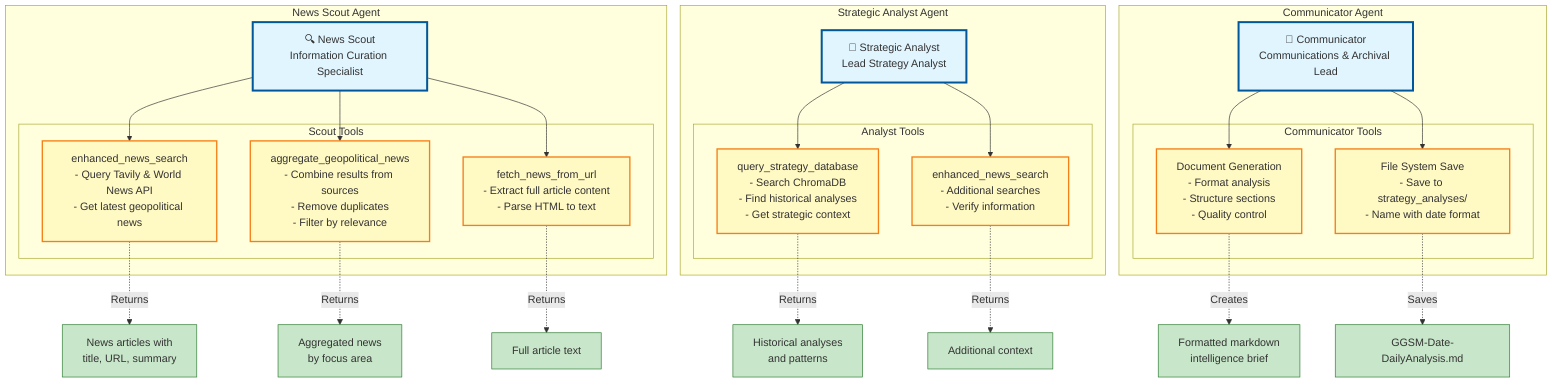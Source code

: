 graph TD
    %% Agent-Tool Mapping for GPSE

    subgraph "News Scout Agent"
        NS[🔍 News Scout<br/>Information Curation Specialist]
        
        subgraph "Scout Tools"
            T1[enhanced_news_search<br/>- Query Tavily & World News API<br/>- Get latest geopolitical news]
            T2[aggregate_geopolitical_news<br/>- Combine results from sources<br/>- Remove duplicates<br/>- Filter by relevance]
            T3[fetch_news_from_url<br/>- Extract full article content<br/>- Parse HTML to text]
        end
    end

    subgraph "Strategic Analyst Agent"
        SA[🧠 Strategic Analyst<br/>Lead Strategy Analyst]
        
        subgraph "Analyst Tools"
            T4[query_strategy_database<br/>- Search ChromaDB<br/>- Find historical analyses<br/>- Get strategic context]
            T5[enhanced_news_search<br/>- Additional searches<br/>- Verify information]
        end
    end

    subgraph "Communicator Agent"
        CA[📝 Communicator<br/>Communications & Archival Lead]
        
        subgraph "Communicator Tools"
            T6[Document Generation<br/>- Format analysis<br/>- Structure sections<br/>- Quality control]
            T7[File System Save<br/>- Save to strategy_analyses/<br/>- Name with date format]
        end
    end

    %% Connections
    NS --> T1
    NS --> T2
    NS --> T3
    
    SA --> T4
    SA --> T5
    
    CA --> T6
    CA --> T7

    %% Tool Details
    T1 -.-> |Returns| D1[News articles with<br/>title, URL, summary]
    T2 -.-> |Returns| D2[Aggregated news<br/>by focus area]
    T3 -.-> |Returns| D3[Full article text]
    
    T4 -.-> |Returns| D4[Historical analyses<br/>and patterns]
    T5 -.-> |Returns| D5[Additional context]
    
    T6 -.-> |Creates| D6[Formatted markdown<br/>intelligence brief]
    T7 -.-> |Saves| D7[GGSM-Date-DailyAnalysis.md]

    %% Styling
    classDef agent fill:#e1f5fe,stroke:#01579b,stroke-width:3px
    classDef tool fill:#fff9c4,stroke:#f57f17,stroke-width:2px
    classDef output fill:#c8e6c9,stroke:#2e7d32,stroke-width:1px
    
    class NS,SA,CA agent
    class T1,T2,T3,T4,T5,T6,T7 tool
    class D1,D2,D3,D4,D5,D6,D7 output
